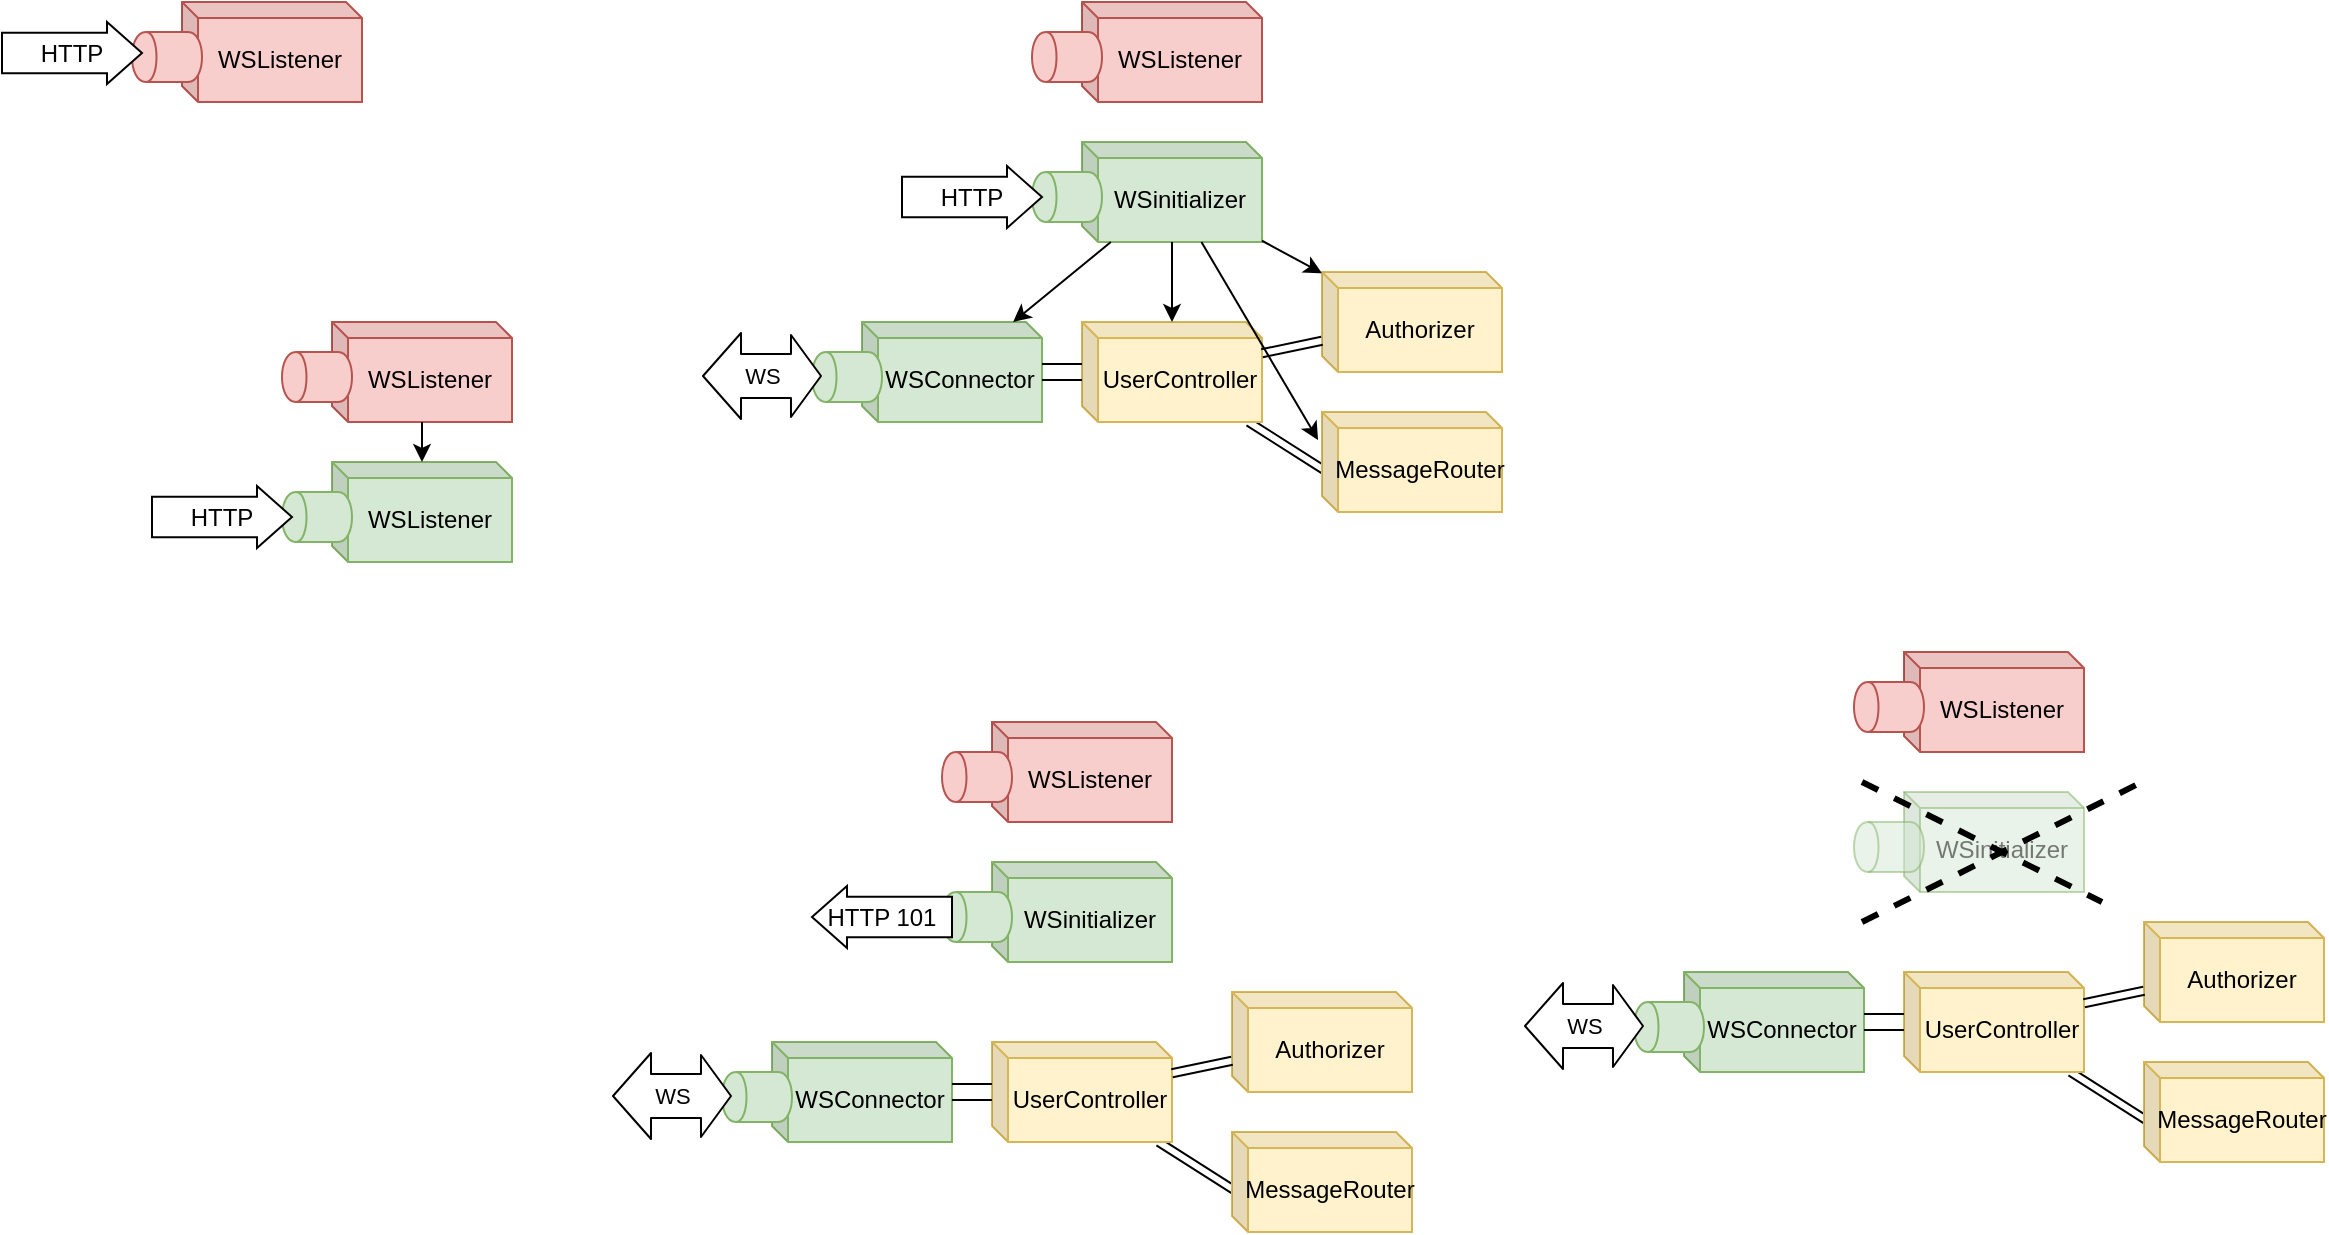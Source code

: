 <mxfile version="10.3.6" type="device"><diagram id="k6-DBf82t3YatbZpZ7Kv" name="Strona-1"><mxGraphModel dx="824" dy="506" grid="1" gridSize="10" guides="1" tooltips="1" connect="1" arrows="1" fold="1" page="1" pageScale="1" pageWidth="1169" pageHeight="827" math="0" shadow="0"><root><mxCell id="0"/><mxCell id="1" parent="0"/><mxCell id="8kFWl8ARMAnNdjzUDbkf-38" value="" style="shape=link;html=1;fillColor=#ffffff;entryX=0.022;entryY=0.58;entryDx=0;entryDy=0;entryPerimeter=0;" edge="1" parent="1"><mxGeometry width="50" height="50" relative="1" as="geometry"><mxPoint x="693.286" y="350" as="sourcePoint"/><mxPoint x="731" y="374" as="targetPoint"/></mxGeometry></mxCell><mxCell id="8kFWl8ARMAnNdjzUDbkf-1" value="WSListener" style="shape=cube;whiteSpace=wrap;html=1;boundedLbl=1;backgroundOutline=1;darkOpacity=0.05;darkOpacity2=0.1;size=8;fillColor=#f8cecc;strokeColor=#b85450;" vertex="1" parent="1"><mxGeometry x="160" y="140" width="90" height="50" as="geometry"/></mxCell><mxCell id="8kFWl8ARMAnNdjzUDbkf-2" value="" style="shape=cylinder;whiteSpace=wrap;html=1;boundedLbl=1;backgroundOutline=1;rotation=-90;fillColor=#f8cecc;strokeColor=#b85450;" vertex="1" parent="1"><mxGeometry x="140" y="150" width="25" height="35" as="geometry"/></mxCell><mxCell id="8kFWl8ARMAnNdjzUDbkf-3" value="HTTP" style="shape=singleArrow;whiteSpace=wrap;html=1;arrowWidth=0.654;arrowSize=0.25;" vertex="1" parent="1"><mxGeometry x="70" y="150" width="70" height="31" as="geometry"/></mxCell><mxCell id="8kFWl8ARMAnNdjzUDbkf-10" value="WSListener" style="shape=cube;whiteSpace=wrap;html=1;boundedLbl=1;backgroundOutline=1;darkOpacity=0.05;darkOpacity2=0.1;size=8;fillColor=#f8cecc;strokeColor=#b85450;" vertex="1" parent="1"><mxGeometry x="235" y="300" width="90" height="50" as="geometry"/></mxCell><mxCell id="8kFWl8ARMAnNdjzUDbkf-11" value="" style="shape=cylinder;whiteSpace=wrap;html=1;boundedLbl=1;backgroundOutline=1;rotation=-90;fillColor=#f8cecc;strokeColor=#b85450;" vertex="1" parent="1"><mxGeometry x="215" y="310" width="25" height="35" as="geometry"/></mxCell><mxCell id="8kFWl8ARMAnNdjzUDbkf-13" value="WSListener" style="shape=cube;whiteSpace=wrap;html=1;boundedLbl=1;backgroundOutline=1;darkOpacity=0.05;darkOpacity2=0.1;size=8;fillColor=#d5e8d4;strokeColor=#82b366;" vertex="1" parent="1"><mxGeometry x="235" y="370" width="90" height="50" as="geometry"/></mxCell><mxCell id="8kFWl8ARMAnNdjzUDbkf-14" value="" style="shape=cylinder;whiteSpace=wrap;html=1;boundedLbl=1;backgroundOutline=1;rotation=-90;fillColor=#d5e8d4;strokeColor=#82b366;" vertex="1" parent="1"><mxGeometry x="215" y="380" width="25" height="35" as="geometry"/></mxCell><mxCell id="8kFWl8ARMAnNdjzUDbkf-15" value="" style="endArrow=classic;html=1;" edge="1" parent="1"><mxGeometry width="50" height="50" relative="1" as="geometry"><mxPoint x="280" y="350" as="sourcePoint"/><mxPoint x="280" y="370" as="targetPoint"/></mxGeometry></mxCell><mxCell id="8kFWl8ARMAnNdjzUDbkf-12" value="HTTP" style="shape=singleArrow;whiteSpace=wrap;html=1;arrowWidth=0.654;arrowSize=0.25;" vertex="1" parent="1"><mxGeometry x="145" y="382" width="70" height="31" as="geometry"/></mxCell><mxCell id="8kFWl8ARMAnNdjzUDbkf-17" value="WSListener" style="shape=cube;whiteSpace=wrap;html=1;boundedLbl=1;backgroundOutline=1;darkOpacity=0.05;darkOpacity2=0.1;size=8;fillColor=#f8cecc;strokeColor=#b85450;" vertex="1" parent="1"><mxGeometry x="610" y="140" width="90" height="50" as="geometry"/></mxCell><mxCell id="8kFWl8ARMAnNdjzUDbkf-18" value="" style="shape=cylinder;whiteSpace=wrap;html=1;boundedLbl=1;backgroundOutline=1;rotation=-90;fillColor=#f8cecc;strokeColor=#b85450;" vertex="1" parent="1"><mxGeometry x="590" y="150" width="25" height="35" as="geometry"/></mxCell><mxCell id="8kFWl8ARMAnNdjzUDbkf-19" value="WSinitializer" style="shape=cube;whiteSpace=wrap;html=1;boundedLbl=1;backgroundOutline=1;darkOpacity=0.05;darkOpacity2=0.1;size=8;fillColor=#d5e8d4;strokeColor=#82b366;" vertex="1" parent="1"><mxGeometry x="610" y="210" width="90" height="50" as="geometry"/></mxCell><mxCell id="8kFWl8ARMAnNdjzUDbkf-20" value="" style="shape=cylinder;whiteSpace=wrap;html=1;boundedLbl=1;backgroundOutline=1;rotation=-90;fillColor=#d5e8d4;strokeColor=#82b366;" vertex="1" parent="1"><mxGeometry x="590" y="220" width="25" height="35" as="geometry"/></mxCell><mxCell id="8kFWl8ARMAnNdjzUDbkf-22" value="HTTP" style="shape=singleArrow;whiteSpace=wrap;html=1;arrowWidth=0.654;arrowSize=0.25;" vertex="1" parent="1"><mxGeometry x="520" y="222" width="70" height="31" as="geometry"/></mxCell><mxCell id="8kFWl8ARMAnNdjzUDbkf-25" value="WSConnector" style="shape=cube;whiteSpace=wrap;html=1;boundedLbl=1;backgroundOutline=1;darkOpacity=0.05;darkOpacity2=0.1;size=8;fillColor=#d5e8d4;strokeColor=#82b366;" vertex="1" parent="1"><mxGeometry x="500" y="300" width="90" height="50" as="geometry"/></mxCell><mxCell id="8kFWl8ARMAnNdjzUDbkf-26" value="" style="shape=cylinder;whiteSpace=wrap;html=1;boundedLbl=1;backgroundOutline=1;rotation=-90;fillColor=#d5e8d4;strokeColor=#82b366;" vertex="1" parent="1"><mxGeometry x="480" y="310" width="25" height="35" as="geometry"/></mxCell><mxCell id="8kFWl8ARMAnNdjzUDbkf-27" value="UserController" style="shape=cube;whiteSpace=wrap;html=1;boundedLbl=1;backgroundOutline=1;darkOpacity=0.05;darkOpacity2=0.1;size=8;fillColor=#fff2cc;strokeColor=#d6b656;" vertex="1" parent="1"><mxGeometry x="610" y="300" width="90" height="50" as="geometry"/></mxCell><mxCell id="8kFWl8ARMAnNdjzUDbkf-28" value="Authorizer" style="shape=cube;whiteSpace=wrap;html=1;boundedLbl=1;backgroundOutline=1;darkOpacity=0.05;darkOpacity2=0.1;size=8;fillColor=#fff2cc;strokeColor=#d6b656;" vertex="1" parent="1"><mxGeometry x="730" y="275" width="90" height="50" as="geometry"/></mxCell><mxCell id="8kFWl8ARMAnNdjzUDbkf-29" value="MessageRouter" style="shape=cube;whiteSpace=wrap;html=1;boundedLbl=1;backgroundOutline=1;darkOpacity=0.05;darkOpacity2=0.1;size=8;fillColor=#fff2cc;strokeColor=#d6b656;" vertex="1" parent="1"><mxGeometry x="730" y="345" width="90" height="50" as="geometry"/></mxCell><mxCell id="8kFWl8ARMAnNdjzUDbkf-31" value="WS" style="shape=flexArrow;endArrow=classic;startArrow=classic;html=1;width=22;endSize=4.67;endWidth=18;fillColor=#ffffff;" edge="1" parent="1"><mxGeometry width="50" height="50" relative="1" as="geometry"><mxPoint x="420" y="327" as="sourcePoint"/><mxPoint x="480" y="327" as="targetPoint"/></mxGeometry></mxCell><mxCell id="8kFWl8ARMAnNdjzUDbkf-32" value="" style="endArrow=classic;html=1;fillColor=#ffffff;" edge="1" parent="1" source="8kFWl8ARMAnNdjzUDbkf-19" target="8kFWl8ARMAnNdjzUDbkf-25"><mxGeometry width="50" height="50" relative="1" as="geometry"><mxPoint x="610" y="450" as="sourcePoint"/><mxPoint x="660" y="400" as="targetPoint"/></mxGeometry></mxCell><mxCell id="8kFWl8ARMAnNdjzUDbkf-33" value="" style="endArrow=classic;html=1;fillColor=#ffffff;" edge="1" parent="1" source="8kFWl8ARMAnNdjzUDbkf-19" target="8kFWl8ARMAnNdjzUDbkf-27"><mxGeometry width="50" height="50" relative="1" as="geometry"><mxPoint x="680" y="470" as="sourcePoint"/><mxPoint x="730" y="420" as="targetPoint"/></mxGeometry></mxCell><mxCell id="8kFWl8ARMAnNdjzUDbkf-34" value="" style="endArrow=classic;html=1;fillColor=#ffffff;" edge="1" parent="1" source="8kFWl8ARMAnNdjzUDbkf-19" target="8kFWl8ARMAnNdjzUDbkf-28"><mxGeometry width="50" height="50" relative="1" as="geometry"><mxPoint x="550" y="450" as="sourcePoint"/><mxPoint x="600" y="400" as="targetPoint"/></mxGeometry></mxCell><mxCell id="8kFWl8ARMAnNdjzUDbkf-35" value="" style="endArrow=classic;html=1;fillColor=#ffffff;entryX=-0.022;entryY=0.28;entryDx=0;entryDy=0;entryPerimeter=0;" edge="1" parent="1" source="8kFWl8ARMAnNdjzUDbkf-19" target="8kFWl8ARMAnNdjzUDbkf-29"><mxGeometry width="50" height="50" relative="1" as="geometry"><mxPoint x="650" y="420" as="sourcePoint"/><mxPoint x="700" y="370" as="targetPoint"/></mxGeometry></mxCell><mxCell id="8kFWl8ARMAnNdjzUDbkf-36" value="" style="shape=link;html=1;fillColor=#ffffff;width=8;" edge="1" parent="1" source="8kFWl8ARMAnNdjzUDbkf-25" target="8kFWl8ARMAnNdjzUDbkf-27"><mxGeometry width="50" height="50" relative="1" as="geometry"><mxPoint x="570" y="360" as="sourcePoint"/><mxPoint x="620" y="310" as="targetPoint"/></mxGeometry></mxCell><mxCell id="8kFWl8ARMAnNdjzUDbkf-37" value="" style="shape=link;html=1;fillColor=#ffffff;" edge="1" parent="1" source="8kFWl8ARMAnNdjzUDbkf-27" target="8kFWl8ARMAnNdjzUDbkf-28"><mxGeometry width="50" height="50" relative="1" as="geometry"><mxPoint x="590" y="450" as="sourcePoint"/><mxPoint x="640" y="400" as="targetPoint"/></mxGeometry></mxCell><mxCell id="8kFWl8ARMAnNdjzUDbkf-40" value="" style="shape=link;html=1;fillColor=#ffffff;entryX=0.022;entryY=0.58;entryDx=0;entryDy=0;entryPerimeter=0;" edge="1" parent="1"><mxGeometry width="50" height="50" relative="1" as="geometry"><mxPoint x="648.286" y="710" as="sourcePoint"/><mxPoint x="686" y="734" as="targetPoint"/></mxGeometry></mxCell><mxCell id="8kFWl8ARMAnNdjzUDbkf-41" value="WSListener" style="shape=cube;whiteSpace=wrap;html=1;boundedLbl=1;backgroundOutline=1;darkOpacity=0.05;darkOpacity2=0.1;size=8;fillColor=#f8cecc;strokeColor=#b85450;" vertex="1" parent="1"><mxGeometry x="565" y="500" width="90" height="50" as="geometry"/></mxCell><mxCell id="8kFWl8ARMAnNdjzUDbkf-42" value="" style="shape=cylinder;whiteSpace=wrap;html=1;boundedLbl=1;backgroundOutline=1;rotation=-90;fillColor=#f8cecc;strokeColor=#b85450;" vertex="1" parent="1"><mxGeometry x="545" y="510" width="25" height="35" as="geometry"/></mxCell><mxCell id="8kFWl8ARMAnNdjzUDbkf-43" value="WSinitializer" style="shape=cube;whiteSpace=wrap;html=1;boundedLbl=1;backgroundOutline=1;darkOpacity=0.05;darkOpacity2=0.1;size=8;fillColor=#d5e8d4;strokeColor=#82b366;" vertex="1" parent="1"><mxGeometry x="565" y="570" width="90" height="50" as="geometry"/></mxCell><mxCell id="8kFWl8ARMAnNdjzUDbkf-44" value="" style="shape=cylinder;whiteSpace=wrap;html=1;boundedLbl=1;backgroundOutline=1;rotation=-90;fillColor=#d5e8d4;strokeColor=#82b366;" vertex="1" parent="1"><mxGeometry x="545" y="580" width="25" height="35" as="geometry"/></mxCell><mxCell id="8kFWl8ARMAnNdjzUDbkf-45" value="HTTP 101" style="shape=singleArrow;whiteSpace=wrap;html=1;arrowWidth=0.654;arrowSize=0.25;direction=west;" vertex="1" parent="1"><mxGeometry x="475" y="582" width="70" height="31" as="geometry"/></mxCell><mxCell id="8kFWl8ARMAnNdjzUDbkf-46" value="WSConnector" style="shape=cube;whiteSpace=wrap;html=1;boundedLbl=1;backgroundOutline=1;darkOpacity=0.05;darkOpacity2=0.1;size=8;fillColor=#d5e8d4;strokeColor=#82b366;" vertex="1" parent="1"><mxGeometry x="455" y="660" width="90" height="50" as="geometry"/></mxCell><mxCell id="8kFWl8ARMAnNdjzUDbkf-47" value="" style="shape=cylinder;whiteSpace=wrap;html=1;boundedLbl=1;backgroundOutline=1;rotation=-90;fillColor=#d5e8d4;strokeColor=#82b366;" vertex="1" parent="1"><mxGeometry x="435" y="670" width="25" height="35" as="geometry"/></mxCell><mxCell id="8kFWl8ARMAnNdjzUDbkf-48" value="UserController" style="shape=cube;whiteSpace=wrap;html=1;boundedLbl=1;backgroundOutline=1;darkOpacity=0.05;darkOpacity2=0.1;size=8;fillColor=#fff2cc;strokeColor=#d6b656;" vertex="1" parent="1"><mxGeometry x="565" y="660" width="90" height="50" as="geometry"/></mxCell><mxCell id="8kFWl8ARMAnNdjzUDbkf-49" value="Authorizer" style="shape=cube;whiteSpace=wrap;html=1;boundedLbl=1;backgroundOutline=1;darkOpacity=0.05;darkOpacity2=0.1;size=8;fillColor=#fff2cc;strokeColor=#d6b656;" vertex="1" parent="1"><mxGeometry x="685" y="635" width="90" height="50" as="geometry"/></mxCell><mxCell id="8kFWl8ARMAnNdjzUDbkf-50" value="MessageRouter" style="shape=cube;whiteSpace=wrap;html=1;boundedLbl=1;backgroundOutline=1;darkOpacity=0.05;darkOpacity2=0.1;size=8;fillColor=#fff2cc;strokeColor=#d6b656;" vertex="1" parent="1"><mxGeometry x="685" y="705" width="90" height="50" as="geometry"/></mxCell><mxCell id="8kFWl8ARMAnNdjzUDbkf-51" value="WS" style="shape=flexArrow;endArrow=classic;startArrow=classic;html=1;width=22;endSize=4.67;endWidth=18;fillColor=#ffffff;" edge="1" parent="1"><mxGeometry width="50" height="50" relative="1" as="geometry"><mxPoint x="375" y="687" as="sourcePoint"/><mxPoint x="435" y="687" as="targetPoint"/></mxGeometry></mxCell><mxCell id="8kFWl8ARMAnNdjzUDbkf-56" value="" style="shape=link;html=1;fillColor=#ffffff;width=8;" edge="1" source="8kFWl8ARMAnNdjzUDbkf-46" target="8kFWl8ARMAnNdjzUDbkf-48" parent="1"><mxGeometry width="50" height="50" relative="1" as="geometry"><mxPoint x="525" y="720" as="sourcePoint"/><mxPoint x="575" y="670" as="targetPoint"/></mxGeometry></mxCell><mxCell id="8kFWl8ARMAnNdjzUDbkf-57" value="" style="shape=link;html=1;fillColor=#ffffff;" edge="1" source="8kFWl8ARMAnNdjzUDbkf-48" target="8kFWl8ARMAnNdjzUDbkf-49" parent="1"><mxGeometry width="50" height="50" relative="1" as="geometry"><mxPoint x="545" y="810" as="sourcePoint"/><mxPoint x="595" y="760" as="targetPoint"/></mxGeometry></mxCell><mxCell id="8kFWl8ARMAnNdjzUDbkf-58" value="" style="shape=link;html=1;fillColor=#ffffff;entryX=0.022;entryY=0.58;entryDx=0;entryDy=0;entryPerimeter=0;" edge="1" parent="1"><mxGeometry width="50" height="50" relative="1" as="geometry"><mxPoint x="1104.286" y="675" as="sourcePoint"/><mxPoint x="1142" y="699" as="targetPoint"/></mxGeometry></mxCell><mxCell id="8kFWl8ARMAnNdjzUDbkf-59" value="WSListener" style="shape=cube;whiteSpace=wrap;html=1;boundedLbl=1;backgroundOutline=1;darkOpacity=0.05;darkOpacity2=0.1;size=8;fillColor=#f8cecc;strokeColor=#b85450;" vertex="1" parent="1"><mxGeometry x="1021" y="465" width="90" height="50" as="geometry"/></mxCell><mxCell id="8kFWl8ARMAnNdjzUDbkf-60" value="" style="shape=cylinder;whiteSpace=wrap;html=1;boundedLbl=1;backgroundOutline=1;rotation=-90;fillColor=#f8cecc;strokeColor=#b85450;" vertex="1" parent="1"><mxGeometry x="1001" y="475" width="25" height="35" as="geometry"/></mxCell><mxCell id="8kFWl8ARMAnNdjzUDbkf-64" value="WSConnector" style="shape=cube;whiteSpace=wrap;html=1;boundedLbl=1;backgroundOutline=1;darkOpacity=0.05;darkOpacity2=0.1;size=8;fillColor=#d5e8d4;strokeColor=#82b366;" vertex="1" parent="1"><mxGeometry x="911" y="625" width="90" height="50" as="geometry"/></mxCell><mxCell id="8kFWl8ARMAnNdjzUDbkf-65" value="" style="shape=cylinder;whiteSpace=wrap;html=1;boundedLbl=1;backgroundOutline=1;rotation=-90;fillColor=#d5e8d4;strokeColor=#82b366;" vertex="1" parent="1"><mxGeometry x="891" y="635" width="25" height="35" as="geometry"/></mxCell><mxCell id="8kFWl8ARMAnNdjzUDbkf-66" value="UserController" style="shape=cube;whiteSpace=wrap;html=1;boundedLbl=1;backgroundOutline=1;darkOpacity=0.05;darkOpacity2=0.1;size=8;fillColor=#fff2cc;strokeColor=#d6b656;" vertex="1" parent="1"><mxGeometry x="1021" y="625" width="90" height="50" as="geometry"/></mxCell><mxCell id="8kFWl8ARMAnNdjzUDbkf-67" value="Authorizer" style="shape=cube;whiteSpace=wrap;html=1;boundedLbl=1;backgroundOutline=1;darkOpacity=0.05;darkOpacity2=0.1;size=8;fillColor=#fff2cc;strokeColor=#d6b656;" vertex="1" parent="1"><mxGeometry x="1141" y="600" width="90" height="50" as="geometry"/></mxCell><mxCell id="8kFWl8ARMAnNdjzUDbkf-68" value="MessageRouter" style="shape=cube;whiteSpace=wrap;html=1;boundedLbl=1;backgroundOutline=1;darkOpacity=0.05;darkOpacity2=0.1;size=8;fillColor=#fff2cc;strokeColor=#d6b656;" vertex="1" parent="1"><mxGeometry x="1141" y="670" width="90" height="50" as="geometry"/></mxCell><mxCell id="8kFWl8ARMAnNdjzUDbkf-69" value="WS" style="shape=flexArrow;endArrow=classic;startArrow=classic;html=1;width=22;endSize=4.67;endWidth=18;fillColor=#ffffff;" edge="1" parent="1"><mxGeometry width="50" height="50" relative="1" as="geometry"><mxPoint x="831" y="652" as="sourcePoint"/><mxPoint x="891" y="652" as="targetPoint"/></mxGeometry></mxCell><mxCell id="8kFWl8ARMAnNdjzUDbkf-70" value="" style="shape=link;html=1;fillColor=#ffffff;width=8;" edge="1" source="8kFWl8ARMAnNdjzUDbkf-64" target="8kFWl8ARMAnNdjzUDbkf-66" parent="1"><mxGeometry width="50" height="50" relative="1" as="geometry"><mxPoint x="981" y="685" as="sourcePoint"/><mxPoint x="1031" y="635" as="targetPoint"/></mxGeometry></mxCell><mxCell id="8kFWl8ARMAnNdjzUDbkf-71" value="" style="shape=link;html=1;fillColor=#ffffff;" edge="1" source="8kFWl8ARMAnNdjzUDbkf-66" target="8kFWl8ARMAnNdjzUDbkf-67" parent="1"><mxGeometry width="50" height="50" relative="1" as="geometry"><mxPoint x="1001" y="775" as="sourcePoint"/><mxPoint x="1051" y="725" as="targetPoint"/></mxGeometry></mxCell><mxCell id="8kFWl8ARMAnNdjzUDbkf-74" value="" style="group;" vertex="1" connectable="0" parent="1"><mxGeometry x="1001" y="535" width="110" height="50" as="geometry"/></mxCell><mxCell id="8kFWl8ARMAnNdjzUDbkf-61" value="WSinitializer" style="shape=cube;whiteSpace=wrap;html=1;boundedLbl=1;backgroundOutline=1;darkOpacity=0.05;darkOpacity2=0.1;size=8;fillColor=#d5e8d4;strokeColor=#82b366;opacity=50;textOpacity=50;" vertex="1" parent="8kFWl8ARMAnNdjzUDbkf-74"><mxGeometry x="20" width="90" height="50" as="geometry"/></mxCell><mxCell id="8kFWl8ARMAnNdjzUDbkf-62" value="" style="shape=cylinder;whiteSpace=wrap;html=1;boundedLbl=1;backgroundOutline=1;rotation=-90;fillColor=#d5e8d4;strokeColor=#82b366;opacity=50;" vertex="1" parent="8kFWl8ARMAnNdjzUDbkf-74"><mxGeometry y="10" width="25" height="35" as="geometry"/></mxCell><mxCell id="8kFWl8ARMAnNdjzUDbkf-72" value="" style="endArrow=none;dashed=1;html=1;fillColor=#ffffff;strokeWidth=3;" edge="1" parent="1"><mxGeometry width="50" height="50" relative="1" as="geometry"><mxPoint x="1000" y="600" as="sourcePoint"/><mxPoint x="1140" y="530" as="targetPoint"/></mxGeometry></mxCell><mxCell id="8kFWl8ARMAnNdjzUDbkf-73" value="" style="endArrow=none;dashed=1;html=1;fillColor=#ffffff;strokeWidth=3;" edge="1" parent="1"><mxGeometry width="50" height="50" relative="1" as="geometry"><mxPoint x="1000" y="530" as="sourcePoint"/><mxPoint x="1120" y="590" as="targetPoint"/></mxGeometry></mxCell></root></mxGraphModel></diagram><diagram id="yivCsyBJKFIzALgkV1_P" name="Strona-2"><mxGraphModel dx="824" dy="506" grid="1" gridSize="10" guides="1" tooltips="1" connect="1" arrows="1" fold="1" page="1" pageScale="1" pageWidth="1169" pageHeight="827" math="0" shadow="0"><root><mxCell id="yyZvYyvbO_IIUEqmr8DX-0"/><mxCell id="yyZvYyvbO_IIUEqmr8DX-1" parent="yyZvYyvbO_IIUEqmr8DX-0"/><mxCell id="yyZvYyvbO_IIUEqmr8DX-2" value="" style="shape=link;html=1;fillColor=#ffffff;entryX=0.022;entryY=0.58;entryDx=0;entryDy=0;entryPerimeter=0;" edge="1" parent="yyZvYyvbO_IIUEqmr8DX-1"><mxGeometry width="50" height="50" relative="1" as="geometry"><mxPoint x="578.286" y="375" as="sourcePoint"/><mxPoint x="616" y="399" as="targetPoint"/></mxGeometry></mxCell><mxCell id="yyZvYyvbO_IIUEqmr8DX-3" value="WSConnector" style="shape=cube;whiteSpace=wrap;html=1;boundedLbl=1;backgroundOutline=1;darkOpacity=0.05;darkOpacity2=0.1;size=8;fillColor=#d5e8d4;strokeColor=#82b366;" vertex="1" parent="yyZvYyvbO_IIUEqmr8DX-1"><mxGeometry x="385" y="325" width="90" height="50" as="geometry"/></mxCell><mxCell id="yyZvYyvbO_IIUEqmr8DX-4" value="" style="shape=cylinder;whiteSpace=wrap;html=1;boundedLbl=1;backgroundOutline=1;rotation=-90;fillColor=#d5e8d4;strokeColor=#82b366;" vertex="1" parent="yyZvYyvbO_IIUEqmr8DX-1"><mxGeometry x="365" y="335" width="25" height="35" as="geometry"/></mxCell><mxCell id="yyZvYyvbO_IIUEqmr8DX-5" value="UserController" style="shape=cube;whiteSpace=wrap;html=1;boundedLbl=1;backgroundOutline=1;darkOpacity=0.05;darkOpacity2=0.1;size=8;fillColor=#fff2cc;strokeColor=#d6b656;" vertex="1" parent="yyZvYyvbO_IIUEqmr8DX-1"><mxGeometry x="495" y="325" width="90" height="50" as="geometry"/></mxCell><mxCell id="yyZvYyvbO_IIUEqmr8DX-6" value="Authorizer" style="shape=cube;whiteSpace=wrap;html=1;boundedLbl=1;backgroundOutline=1;darkOpacity=0.05;darkOpacity2=0.1;size=8;fillColor=#fff2cc;strokeColor=#d6b656;" vertex="1" parent="yyZvYyvbO_IIUEqmr8DX-1"><mxGeometry x="615" y="300" width="90" height="50" as="geometry"/></mxCell><mxCell id="yyZvYyvbO_IIUEqmr8DX-7" value="MessageRouter" style="shape=cube;whiteSpace=wrap;html=1;boundedLbl=1;backgroundOutline=1;darkOpacity=0.05;darkOpacity2=0.1;size=8;fillColor=#fff2cc;strokeColor=#d6b656;" vertex="1" parent="yyZvYyvbO_IIUEqmr8DX-1"><mxGeometry x="615" y="370" width="90" height="50" as="geometry"/></mxCell><mxCell id="yyZvYyvbO_IIUEqmr8DX-8" value="WS" style="shape=flexArrow;endArrow=classic;startArrow=classic;html=1;width=22;endSize=4.67;endWidth=18;fillColor=#ffffff;" edge="1" parent="yyZvYyvbO_IIUEqmr8DX-1"><mxGeometry width="50" height="50" relative="1" as="geometry"><mxPoint x="305" y="352" as="sourcePoint"/><mxPoint x="365" y="352" as="targetPoint"/></mxGeometry></mxCell><mxCell id="yyZvYyvbO_IIUEqmr8DX-9" value="" style="shape=link;html=1;fillColor=#ffffff;width=8;" edge="1" parent="yyZvYyvbO_IIUEqmr8DX-1" source="yyZvYyvbO_IIUEqmr8DX-3" target="yyZvYyvbO_IIUEqmr8DX-5"><mxGeometry width="50" height="50" relative="1" as="geometry"><mxPoint x="455" y="385" as="sourcePoint"/><mxPoint x="505" y="335" as="targetPoint"/></mxGeometry></mxCell><mxCell id="yyZvYyvbO_IIUEqmr8DX-10" value="" style="shape=link;html=1;fillColor=#ffffff;" edge="1" parent="yyZvYyvbO_IIUEqmr8DX-1" source="yyZvYyvbO_IIUEqmr8DX-5" target="yyZvYyvbO_IIUEqmr8DX-6"><mxGeometry width="50" height="50" relative="1" as="geometry"><mxPoint x="475" y="475" as="sourcePoint"/><mxPoint x="525" y="425" as="targetPoint"/></mxGeometry></mxCell><mxCell id="yyZvYyvbO_IIUEqmr8DX-11" value="UsernameLessor" style="shape=cube;whiteSpace=wrap;html=1;boundedLbl=1;backgroundOutline=1;darkOpacity=0.05;darkOpacity2=0.1;size=8;fillColor=#f8cecc;strokeColor=#b85450;" vertex="1" parent="yyZvYyvbO_IIUEqmr8DX-1"><mxGeometry x="602.5" y="220" width="115" height="50" as="geometry"/></mxCell><mxCell id="yyZvYyvbO_IIUEqmr8DX-14" value="{'fn' : 'authorize',&lt;br&gt;'username': 'xyz', 'seq' : 2}&lt;br&gt;" style="shape=callout;whiteSpace=wrap;html=1;perimeter=calloutPerimeter;base=20;size=18;position=0.5;fillColor=#f5f5f5;strokeColor=#666666;fontColor=#333333;position2=0.49;" vertex="1" parent="yyZvYyvbO_IIUEqmr8DX-1"><mxGeometry x="235" y="295" width="110" height="60" as="geometry"/></mxCell><mxCell id="yyZvYyvbO_IIUEqmr8DX-16" value="" style="shape=link;html=1;fillColor=#ffffff;entryX=0.022;entryY=0.58;entryDx=0;entryDy=0;entryPerimeter=0;" edge="1" parent="yyZvYyvbO_IIUEqmr8DX-1"><mxGeometry width="50" height="50" relative="1" as="geometry"><mxPoint x="578.286" y="655" as="sourcePoint"/><mxPoint x="616" y="679" as="targetPoint"/></mxGeometry></mxCell><mxCell id="yyZvYyvbO_IIUEqmr8DX-17" value="WSConnector" style="shape=cube;whiteSpace=wrap;html=1;boundedLbl=1;backgroundOutline=1;darkOpacity=0.05;darkOpacity2=0.1;size=8;fillColor=#d5e8d4;strokeColor=#82b366;" vertex="1" parent="yyZvYyvbO_IIUEqmr8DX-1"><mxGeometry x="385" y="605" width="90" height="50" as="geometry"/></mxCell><mxCell id="yyZvYyvbO_IIUEqmr8DX-18" value="" style="shape=cylinder;whiteSpace=wrap;html=1;boundedLbl=1;backgroundOutline=1;rotation=-90;fillColor=#d5e8d4;strokeColor=#82b366;" vertex="1" parent="yyZvYyvbO_IIUEqmr8DX-1"><mxGeometry x="365" y="615" width="25" height="35" as="geometry"/></mxCell><mxCell id="yyZvYyvbO_IIUEqmr8DX-19" value="UserController" style="shape=cube;whiteSpace=wrap;html=1;boundedLbl=1;backgroundOutline=1;darkOpacity=0.05;darkOpacity2=0.1;size=8;fillColor=#fff2cc;strokeColor=#d6b656;" vertex="1" parent="yyZvYyvbO_IIUEqmr8DX-1"><mxGeometry x="495" y="605" width="90" height="50" as="geometry"/></mxCell><mxCell id="yyZvYyvbO_IIUEqmr8DX-20" value="Authorizer" style="shape=cube;whiteSpace=wrap;html=1;boundedLbl=1;backgroundOutline=1;darkOpacity=0.05;darkOpacity2=0.1;size=8;fillColor=#fff2cc;strokeColor=#d6b656;" vertex="1" parent="yyZvYyvbO_IIUEqmr8DX-1"><mxGeometry x="615" y="580" width="90" height="50" as="geometry"/></mxCell><mxCell id="yyZvYyvbO_IIUEqmr8DX-21" value="MessageRouter" style="shape=cube;whiteSpace=wrap;html=1;boundedLbl=1;backgroundOutline=1;darkOpacity=0.05;darkOpacity2=0.1;size=8;fillColor=#fff2cc;strokeColor=#d6b656;" vertex="1" parent="yyZvYyvbO_IIUEqmr8DX-1"><mxGeometry x="615" y="650" width="90" height="50" as="geometry"/></mxCell><mxCell id="yyZvYyvbO_IIUEqmr8DX-22" value="WS" style="shape=flexArrow;endArrow=classic;startArrow=classic;html=1;width=22;endSize=4.67;endWidth=18;fillColor=#ffffff;" edge="1" parent="yyZvYyvbO_IIUEqmr8DX-1"><mxGeometry width="50" height="50" relative="1" as="geometry"><mxPoint x="305" y="632" as="sourcePoint"/><mxPoint x="365" y="632" as="targetPoint"/></mxGeometry></mxCell><mxCell id="yyZvYyvbO_IIUEqmr8DX-23" value="" style="shape=link;html=1;fillColor=#ffffff;width=8;" edge="1" source="yyZvYyvbO_IIUEqmr8DX-17" target="yyZvYyvbO_IIUEqmr8DX-19" parent="yyZvYyvbO_IIUEqmr8DX-1"><mxGeometry width="50" height="50" relative="1" as="geometry"><mxPoint x="455" y="665" as="sourcePoint"/><mxPoint x="505" y="615" as="targetPoint"/></mxGeometry></mxCell><mxCell id="yyZvYyvbO_IIUEqmr8DX-24" value="" style="shape=link;html=1;fillColor=#ffffff;" edge="1" source="yyZvYyvbO_IIUEqmr8DX-19" target="yyZvYyvbO_IIUEqmr8DX-20" parent="yyZvYyvbO_IIUEqmr8DX-1"><mxGeometry width="50" height="50" relative="1" as="geometry"><mxPoint x="475" y="755" as="sourcePoint"/><mxPoint x="525" y="705" as="targetPoint"/></mxGeometry></mxCell><mxCell id="yyZvYyvbO_IIUEqmr8DX-25" value="UsernameLessor" style="shape=cube;whiteSpace=wrap;html=1;boundedLbl=1;backgroundOutline=1;darkOpacity=0.05;darkOpacity2=0.1;size=8;fillColor=#f8cecc;strokeColor=#b85450;" vertex="1" parent="yyZvYyvbO_IIUEqmr8DX-1"><mxGeometry x="602.5" y="500" width="115" height="50" as="geometry"/></mxCell><mxCell id="yyZvYyvbO_IIUEqmr8DX-26" value="&lt;b&gt;authorize&lt;/b&gt;&lt;br&gt;username: 'xyz',&lt;br&gt;seq : 2&lt;br&gt;" style="shape=callout;whiteSpace=wrap;html=1;perimeter=calloutPerimeter;opacity=50;base=20;size=18;position=0.5;" vertex="1" parent="yyZvYyvbO_IIUEqmr8DX-1"><mxGeometry x="430" y="550" width="110" height="60" as="geometry"/></mxCell><mxCell id="yyZvYyvbO_IIUEqmr8DX-27" value="" style="shape=singleArrow;whiteSpace=wrap;html=1;arrowWidth=0.133;arrowSize=0.26;fillColor=#f5f5f5;strokeColor=#666666;fontColor=#333333;" vertex="1" parent="yyZvYyvbO_IIUEqmr8DX-1"><mxGeometry x="290" y="345" width="100" height="25" as="geometry"/></mxCell><mxCell id="yyZvYyvbO_IIUEqmr8DX-30" value="" style="shape=singleArrow;whiteSpace=wrap;html=1;arrowWidth=0.133;arrowSize=0.26;fillColor=#f5f5f5;strokeColor=#666666;fontColor=#333333;" vertex="1" parent="yyZvYyvbO_IIUEqmr8DX-1"><mxGeometry x="435" y="610" width="100" height="25" as="geometry"/></mxCell><mxCell id="yyZvYyvbO_IIUEqmr8DX-33" value="" style="shape=link;html=1;fillColor=#ffffff;entryX=0.022;entryY=0.58;entryDx=0;entryDy=0;entryPerimeter=0;" edge="1" parent="yyZvYyvbO_IIUEqmr8DX-1"><mxGeometry width="50" height="50" relative="1" as="geometry"><mxPoint x="578.286" y="936" as="sourcePoint"/><mxPoint x="616" y="960" as="targetPoint"/></mxGeometry></mxCell><mxCell id="yyZvYyvbO_IIUEqmr8DX-34" value="WSConnector" style="shape=cube;whiteSpace=wrap;html=1;boundedLbl=1;backgroundOutline=1;darkOpacity=0.05;darkOpacity2=0.1;size=8;fillColor=#d5e8d4;strokeColor=#82b366;" vertex="1" parent="yyZvYyvbO_IIUEqmr8DX-1"><mxGeometry x="385" y="886" width="90" height="50" as="geometry"/></mxCell><mxCell id="yyZvYyvbO_IIUEqmr8DX-35" value="" style="shape=cylinder;whiteSpace=wrap;html=1;boundedLbl=1;backgroundOutline=1;rotation=-90;fillColor=#d5e8d4;strokeColor=#82b366;" vertex="1" parent="yyZvYyvbO_IIUEqmr8DX-1"><mxGeometry x="365" y="896" width="25" height="35" as="geometry"/></mxCell><mxCell id="yyZvYyvbO_IIUEqmr8DX-36" value="UserController" style="shape=cube;whiteSpace=wrap;html=1;boundedLbl=1;backgroundOutline=1;darkOpacity=0.05;darkOpacity2=0.1;size=8;fillColor=#fff2cc;strokeColor=#d6b656;" vertex="1" parent="yyZvYyvbO_IIUEqmr8DX-1"><mxGeometry x="495" y="886" width="90" height="50" as="geometry"/></mxCell><mxCell id="yyZvYyvbO_IIUEqmr8DX-37" value="Authorizer" style="shape=cube;whiteSpace=wrap;html=1;boundedLbl=1;backgroundOutline=1;darkOpacity=0.05;darkOpacity2=0.1;size=8;fillColor=#fff2cc;strokeColor=#d6b656;" vertex="1" parent="yyZvYyvbO_IIUEqmr8DX-1"><mxGeometry x="615" y="861" width="90" height="50" as="geometry"/></mxCell><mxCell id="yyZvYyvbO_IIUEqmr8DX-38" value="MessageRouter" style="shape=cube;whiteSpace=wrap;html=1;boundedLbl=1;backgroundOutline=1;darkOpacity=0.05;darkOpacity2=0.1;size=8;fillColor=#fff2cc;strokeColor=#d6b656;" vertex="1" parent="yyZvYyvbO_IIUEqmr8DX-1"><mxGeometry x="615" y="931" width="90" height="50" as="geometry"/></mxCell><mxCell id="yyZvYyvbO_IIUEqmr8DX-39" value="WS" style="shape=flexArrow;endArrow=classic;startArrow=classic;html=1;width=22;endSize=4.67;endWidth=18;fillColor=#ffffff;" edge="1" parent="yyZvYyvbO_IIUEqmr8DX-1"><mxGeometry width="50" height="50" relative="1" as="geometry"><mxPoint x="305" y="913" as="sourcePoint"/><mxPoint x="365" y="913" as="targetPoint"/></mxGeometry></mxCell><mxCell id="yyZvYyvbO_IIUEqmr8DX-40" value="" style="shape=link;html=1;fillColor=#ffffff;width=8;" edge="1" source="yyZvYyvbO_IIUEqmr8DX-34" target="yyZvYyvbO_IIUEqmr8DX-36" parent="yyZvYyvbO_IIUEqmr8DX-1"><mxGeometry width="50" height="50" relative="1" as="geometry"><mxPoint x="455" y="946" as="sourcePoint"/><mxPoint x="505" y="896" as="targetPoint"/></mxGeometry></mxCell><mxCell id="yyZvYyvbO_IIUEqmr8DX-41" value="" style="shape=link;html=1;fillColor=#ffffff;" edge="1" source="yyZvYyvbO_IIUEqmr8DX-36" target="yyZvYyvbO_IIUEqmr8DX-37" parent="yyZvYyvbO_IIUEqmr8DX-1"><mxGeometry width="50" height="50" relative="1" as="geometry"><mxPoint x="475" y="1036" as="sourcePoint"/><mxPoint x="525" y="986" as="targetPoint"/></mxGeometry></mxCell><mxCell id="yyZvYyvbO_IIUEqmr8DX-42" value="UsernameLessor" style="shape=cube;whiteSpace=wrap;html=1;boundedLbl=1;backgroundOutline=1;darkOpacity=0.05;darkOpacity2=0.1;size=8;fillColor=#f8cecc;strokeColor=#b85450;" vertex="1" parent="yyZvYyvbO_IIUEqmr8DX-1"><mxGeometry x="602.5" y="781" width="115" height="50" as="geometry"/></mxCell><mxCell id="yyZvYyvbO_IIUEqmr8DX-43" value="&lt;b&gt;authorize&lt;/b&gt;&lt;br&gt;username: 'xyz',&lt;br&gt;seq : 2&lt;br&gt;" style="shape=callout;whiteSpace=wrap;html=1;perimeter=calloutPerimeter;opacity=50;base=20;size=18;position=0.5;" vertex="1" parent="yyZvYyvbO_IIUEqmr8DX-1"><mxGeometry x="520" y="827" width="110" height="60" as="geometry"/></mxCell><mxCell id="yyZvYyvbO_IIUEqmr8DX-44" value="" style="shape=singleArrow;whiteSpace=wrap;html=1;arrowWidth=0.133;arrowSize=0.26;fillColor=#f5f5f5;strokeColor=#666666;fontColor=#333333;rotation=-14;" vertex="1" parent="yyZvYyvbO_IIUEqmr8DX-1"><mxGeometry x="552.5" y="868.5" width="100" height="25" as="geometry"/></mxCell><mxCell id="yyZvYyvbO_IIUEqmr8DX-45" value="" style="shape=link;html=1;fillColor=#ffffff;entryX=0.022;entryY=0.58;entryDx=0;entryDy=0;entryPerimeter=0;" edge="1" parent="yyZvYyvbO_IIUEqmr8DX-1"><mxGeometry width="50" height="50" relative="1" as="geometry"><mxPoint x="565.786" y="1205" as="sourcePoint"/><mxPoint x="603.5" y="1229" as="targetPoint"/></mxGeometry></mxCell><mxCell id="yyZvYyvbO_IIUEqmr8DX-46" value="WSConnector" style="shape=cube;whiteSpace=wrap;html=1;boundedLbl=1;backgroundOutline=1;darkOpacity=0.05;darkOpacity2=0.1;size=8;fillColor=#d5e8d4;strokeColor=#82b366;" vertex="1" parent="yyZvYyvbO_IIUEqmr8DX-1"><mxGeometry x="372.5" y="1155" width="90" height="50" as="geometry"/></mxCell><mxCell id="yyZvYyvbO_IIUEqmr8DX-47" value="" style="shape=cylinder;whiteSpace=wrap;html=1;boundedLbl=1;backgroundOutline=1;rotation=-90;fillColor=#d5e8d4;strokeColor=#82b366;" vertex="1" parent="yyZvYyvbO_IIUEqmr8DX-1"><mxGeometry x="352.5" y="1165" width="25" height="35" as="geometry"/></mxCell><mxCell id="yyZvYyvbO_IIUEqmr8DX-48" value="UserController" style="shape=cube;whiteSpace=wrap;html=1;boundedLbl=1;backgroundOutline=1;darkOpacity=0.05;darkOpacity2=0.1;size=8;fillColor=#fff2cc;strokeColor=#d6b656;" vertex="1" parent="yyZvYyvbO_IIUEqmr8DX-1"><mxGeometry x="482.5" y="1155" width="90" height="50" as="geometry"/></mxCell><mxCell id="yyZvYyvbO_IIUEqmr8DX-49" value="Authorizer" style="shape=cube;whiteSpace=wrap;html=1;boundedLbl=1;backgroundOutline=1;darkOpacity=0.05;darkOpacity2=0.1;size=8;fillColor=#fff2cc;strokeColor=#d6b656;" vertex="1" parent="yyZvYyvbO_IIUEqmr8DX-1"><mxGeometry x="602.5" y="1130" width="90" height="50" as="geometry"/></mxCell><mxCell id="yyZvYyvbO_IIUEqmr8DX-50" value="MessageRouter" style="shape=cube;whiteSpace=wrap;html=1;boundedLbl=1;backgroundOutline=1;darkOpacity=0.05;darkOpacity2=0.1;size=8;fillColor=#fff2cc;strokeColor=#d6b656;" vertex="1" parent="yyZvYyvbO_IIUEqmr8DX-1"><mxGeometry x="602.5" y="1200" width="90" height="50" as="geometry"/></mxCell><mxCell id="yyZvYyvbO_IIUEqmr8DX-51" value="WS" style="shape=flexArrow;endArrow=classic;startArrow=classic;html=1;width=22;endSize=4.67;endWidth=18;fillColor=#ffffff;" edge="1" parent="yyZvYyvbO_IIUEqmr8DX-1"><mxGeometry width="50" height="50" relative="1" as="geometry"><mxPoint x="292.5" y="1182" as="sourcePoint"/><mxPoint x="352.5" y="1182" as="targetPoint"/></mxGeometry></mxCell><mxCell id="yyZvYyvbO_IIUEqmr8DX-52" value="" style="shape=link;html=1;fillColor=#ffffff;width=8;" edge="1" source="yyZvYyvbO_IIUEqmr8DX-46" target="yyZvYyvbO_IIUEqmr8DX-48" parent="yyZvYyvbO_IIUEqmr8DX-1"><mxGeometry width="50" height="50" relative="1" as="geometry"><mxPoint x="442.5" y="1215" as="sourcePoint"/><mxPoint x="492.5" y="1165" as="targetPoint"/></mxGeometry></mxCell><mxCell id="yyZvYyvbO_IIUEqmr8DX-53" value="" style="shape=link;html=1;fillColor=#ffffff;" edge="1" source="yyZvYyvbO_IIUEqmr8DX-48" target="yyZvYyvbO_IIUEqmr8DX-49" parent="yyZvYyvbO_IIUEqmr8DX-1"><mxGeometry width="50" height="50" relative="1" as="geometry"><mxPoint x="462.5" y="1305" as="sourcePoint"/><mxPoint x="512.5" y="1255" as="targetPoint"/></mxGeometry></mxCell><mxCell id="yyZvYyvbO_IIUEqmr8DX-54" value="UsernameLessor" style="shape=cube;whiteSpace=wrap;html=1;boundedLbl=1;backgroundOutline=1;darkOpacity=0.05;darkOpacity2=0.1;size=8;fillColor=#f8cecc;strokeColor=#b85450;" vertex="1" parent="yyZvYyvbO_IIUEqmr8DX-1"><mxGeometry x="590" y="1050" width="115" height="50" as="geometry"/></mxCell><mxCell id="yyZvYyvbO_IIUEqmr8DX-55" value="&lt;b&gt;requestUsername&lt;/b&gt;&lt;br&gt;username: 'xyz'&lt;br&gt;" style="shape=callout;whiteSpace=wrap;html=1;perimeter=calloutPerimeter;opacity=50;base=20;size=18;position=0.5;position2=1;" vertex="1" parent="yyZvYyvbO_IIUEqmr8DX-1"><mxGeometry x="505" y="1082.5" width="110" height="60" as="geometry"/></mxCell><mxCell id="yyZvYyvbO_IIUEqmr8DX-56" value="" style="shape=singleArrow;whiteSpace=wrap;html=1;arrowWidth=0.32;arrowSize=0.43;fillColor=#f5f5f5;strokeColor=#666666;fontColor=#333333;rotation=-90;" vertex="1" parent="yyZvYyvbO_IIUEqmr8DX-1"><mxGeometry x="605" y="1100" width="50" height="25" as="geometry"/></mxCell><mxCell id="yyZvYyvbO_IIUEqmr8DX-57" value="" style="shape=link;html=1;strokeWidth=1;fillColor=#ffffff;" edge="1" parent="yyZvYyvbO_IIUEqmr8DX-1" source="yyZvYyvbO_IIUEqmr8DX-6" target="yyZvYyvbO_IIUEqmr8DX-11"><mxGeometry width="50" height="50" relative="1" as="geometry"><mxPoint x="720" y="330" as="sourcePoint"/><mxPoint x="860" y="340" as="targetPoint"/></mxGeometry></mxCell><mxCell id="yyZvYyvbO_IIUEqmr8DX-59" value="" style="shape=link;html=1;strokeWidth=1;fillColor=#ffffff;" edge="1" parent="yyZvYyvbO_IIUEqmr8DX-1" source="yyZvYyvbO_IIUEqmr8DX-25" target="yyZvYyvbO_IIUEqmr8DX-20"><mxGeometry width="50" height="50" relative="1" as="geometry"><mxPoint x="670" y="310" as="sourcePoint"/><mxPoint x="670" y="280" as="targetPoint"/></mxGeometry></mxCell><mxCell id="yyZvYyvbO_IIUEqmr8DX-60" value="" style="shape=link;html=1;strokeWidth=1;fillColor=#ffffff;" edge="1" parent="yyZvYyvbO_IIUEqmr8DX-1" source="yyZvYyvbO_IIUEqmr8DX-37" target="yyZvYyvbO_IIUEqmr8DX-42"><mxGeometry width="50" height="50" relative="1" as="geometry"><mxPoint x="870" y="850" as="sourcePoint"/><mxPoint x="920" y="800" as="targetPoint"/></mxGeometry></mxCell><mxCell id="yyZvYyvbO_IIUEqmr8DX-61" value="" style="shape=link;html=1;strokeWidth=1;fillColor=#ffffff;" edge="1" parent="yyZvYyvbO_IIUEqmr8DX-1" source="yyZvYyvbO_IIUEqmr8DX-49" target="yyZvYyvbO_IIUEqmr8DX-54"><mxGeometry width="50" height="50" relative="1" as="geometry"><mxPoint x="850" y="1160" as="sourcePoint"/><mxPoint x="730" y="1100" as="targetPoint"/></mxGeometry></mxCell><mxCell id="yyZvYyvbO_IIUEqmr8DX-63" value="" style="shape=link;html=1;fillColor=#ffffff;entryX=0.022;entryY=0.58;entryDx=0;entryDy=0;entryPerimeter=0;" edge="1" parent="yyZvYyvbO_IIUEqmr8DX-1"><mxGeometry width="50" height="50" relative="1" as="geometry"><mxPoint x="552.286" y="1455" as="sourcePoint"/><mxPoint x="590" y="1479" as="targetPoint"/></mxGeometry></mxCell><mxCell id="yyZvYyvbO_IIUEqmr8DX-64" value="WSConnector" style="shape=cube;whiteSpace=wrap;html=1;boundedLbl=1;backgroundOutline=1;darkOpacity=0.05;darkOpacity2=0.1;size=8;fillColor=#d5e8d4;strokeColor=#82b366;" vertex="1" parent="yyZvYyvbO_IIUEqmr8DX-1"><mxGeometry x="359" y="1405" width="90" height="50" as="geometry"/></mxCell><mxCell id="yyZvYyvbO_IIUEqmr8DX-65" value="" style="shape=cylinder;whiteSpace=wrap;html=1;boundedLbl=1;backgroundOutline=1;rotation=-90;fillColor=#d5e8d4;strokeColor=#82b366;" vertex="1" parent="yyZvYyvbO_IIUEqmr8DX-1"><mxGeometry x="339" y="1415" width="25" height="35" as="geometry"/></mxCell><mxCell id="yyZvYyvbO_IIUEqmr8DX-66" value="UserController" style="shape=cube;whiteSpace=wrap;html=1;boundedLbl=1;backgroundOutline=1;darkOpacity=0.05;darkOpacity2=0.1;size=8;fillColor=#fff2cc;strokeColor=#d6b656;" vertex="1" parent="yyZvYyvbO_IIUEqmr8DX-1"><mxGeometry x="469" y="1405" width="90" height="50" as="geometry"/></mxCell><mxCell id="yyZvYyvbO_IIUEqmr8DX-67" value="Authorizer" style="shape=cube;whiteSpace=wrap;html=1;boundedLbl=1;backgroundOutline=1;darkOpacity=0.05;darkOpacity2=0.1;size=8;fillColor=#fff2cc;strokeColor=#d6b656;" vertex="1" parent="yyZvYyvbO_IIUEqmr8DX-1"><mxGeometry x="589" y="1380" width="90" height="50" as="geometry"/></mxCell><mxCell id="yyZvYyvbO_IIUEqmr8DX-68" value="MessageRouter" style="shape=cube;whiteSpace=wrap;html=1;boundedLbl=1;backgroundOutline=1;darkOpacity=0.05;darkOpacity2=0.1;size=8;fillColor=#fff2cc;strokeColor=#d6b656;" vertex="1" parent="yyZvYyvbO_IIUEqmr8DX-1"><mxGeometry x="589" y="1450" width="90" height="50" as="geometry"/></mxCell><mxCell id="yyZvYyvbO_IIUEqmr8DX-69" value="WS" style="shape=flexArrow;endArrow=classic;startArrow=classic;html=1;width=22;endSize=4.67;endWidth=18;fillColor=#ffffff;" edge="1" parent="yyZvYyvbO_IIUEqmr8DX-1"><mxGeometry width="50" height="50" relative="1" as="geometry"><mxPoint x="279" y="1432" as="sourcePoint"/><mxPoint x="339" y="1432" as="targetPoint"/></mxGeometry></mxCell><mxCell id="yyZvYyvbO_IIUEqmr8DX-70" value="" style="shape=link;html=1;fillColor=#ffffff;width=8;" edge="1" parent="yyZvYyvbO_IIUEqmr8DX-1" source="yyZvYyvbO_IIUEqmr8DX-64" target="yyZvYyvbO_IIUEqmr8DX-66"><mxGeometry width="50" height="50" relative="1" as="geometry"><mxPoint x="429" y="1465" as="sourcePoint"/><mxPoint x="479" y="1415" as="targetPoint"/></mxGeometry></mxCell><mxCell id="yyZvYyvbO_IIUEqmr8DX-71" value="" style="shape=link;html=1;fillColor=#ffffff;" edge="1" parent="yyZvYyvbO_IIUEqmr8DX-1" source="yyZvYyvbO_IIUEqmr8DX-66" target="yyZvYyvbO_IIUEqmr8DX-67"><mxGeometry width="50" height="50" relative="1" as="geometry"><mxPoint x="449" y="1555" as="sourcePoint"/><mxPoint x="499" y="1505" as="targetPoint"/></mxGeometry></mxCell><mxCell id="yyZvYyvbO_IIUEqmr8DX-72" value="UsernameLessor" style="shape=cube;whiteSpace=wrap;html=1;boundedLbl=1;backgroundOutline=1;darkOpacity=0.05;darkOpacity2=0.1;size=8;fillColor=#f8cecc;strokeColor=#b85450;" vertex="1" parent="yyZvYyvbO_IIUEqmr8DX-1"><mxGeometry x="576.5" y="1300" width="115" height="50" as="geometry"/></mxCell><mxCell id="yyZvYyvbO_IIUEqmr8DX-73" value="&lt;b&gt;requestUsernameResult&lt;/b&gt;&lt;br&gt;username: 'xyz'&lt;br&gt;status: 1&lt;br&gt;" style="shape=callout;whiteSpace=wrap;html=1;perimeter=calloutPerimeter;opacity=50;base=20;size=18;position=0.5;position2=0.06;" vertex="1" parent="yyZvYyvbO_IIUEqmr8DX-1"><mxGeometry x="670" y="1290" width="160" height="60" as="geometry"/></mxCell><mxCell id="yyZvYyvbO_IIUEqmr8DX-74" value="" style="shape=singleArrow;whiteSpace=wrap;html=1;arrowWidth=0.32;arrowSize=0.43;fillColor=#f5f5f5;strokeColor=#666666;fontColor=#333333;rotation=88;" vertex="1" parent="yyZvYyvbO_IIUEqmr8DX-1"><mxGeometry x="629" y="1350" width="50" height="25" as="geometry"/></mxCell><mxCell id="yyZvYyvbO_IIUEqmr8DX-75" value="" style="shape=link;html=1;strokeWidth=1;fillColor=#ffffff;" edge="1" parent="yyZvYyvbO_IIUEqmr8DX-1" source="yyZvYyvbO_IIUEqmr8DX-67" target="yyZvYyvbO_IIUEqmr8DX-72"><mxGeometry width="50" height="50" relative="1" as="geometry"><mxPoint x="836.5" y="1410" as="sourcePoint"/><mxPoint x="716.5" y="1350" as="targetPoint"/></mxGeometry></mxCell><mxCell id="yyZvYyvbO_IIUEqmr8DX-77" value="" style="shape=link;html=1;fillColor=#ffffff;entryX=0.022;entryY=0.58;entryDx=0;entryDy=0;entryPerimeter=0;" edge="1" parent="yyZvYyvbO_IIUEqmr8DX-1"><mxGeometry width="50" height="50" relative="1" as="geometry"><mxPoint x="532.786" y="1728" as="sourcePoint"/><mxPoint x="570.5" y="1752" as="targetPoint"/></mxGeometry></mxCell><mxCell id="yyZvYyvbO_IIUEqmr8DX-78" value="WSConnector" style="shape=cube;whiteSpace=wrap;html=1;boundedLbl=1;backgroundOutline=1;darkOpacity=0.05;darkOpacity2=0.1;size=8;fillColor=#d5e8d4;strokeColor=#82b366;" vertex="1" parent="yyZvYyvbO_IIUEqmr8DX-1"><mxGeometry x="339.5" y="1678" width="90" height="50" as="geometry"/></mxCell><mxCell id="yyZvYyvbO_IIUEqmr8DX-79" value="" style="shape=cylinder;whiteSpace=wrap;html=1;boundedLbl=1;backgroundOutline=1;rotation=-90;fillColor=#d5e8d4;strokeColor=#82b366;" vertex="1" parent="yyZvYyvbO_IIUEqmr8DX-1"><mxGeometry x="319.5" y="1688" width="25" height="35" as="geometry"/></mxCell><mxCell id="yyZvYyvbO_IIUEqmr8DX-80" value="UserController" style="shape=cube;whiteSpace=wrap;html=1;boundedLbl=1;backgroundOutline=1;darkOpacity=0.05;darkOpacity2=0.1;size=8;fillColor=#fff2cc;strokeColor=#d6b656;" vertex="1" parent="yyZvYyvbO_IIUEqmr8DX-1"><mxGeometry x="449.5" y="1678" width="90" height="50" as="geometry"/></mxCell><mxCell id="yyZvYyvbO_IIUEqmr8DX-81" value="Authorizer" style="shape=cube;whiteSpace=wrap;html=1;boundedLbl=1;backgroundOutline=1;darkOpacity=0.05;darkOpacity2=0.1;size=8;fillColor=#fff2cc;strokeColor=#d6b656;" vertex="1" parent="yyZvYyvbO_IIUEqmr8DX-1"><mxGeometry x="569.5" y="1653" width="90" height="50" as="geometry"/></mxCell><mxCell id="yyZvYyvbO_IIUEqmr8DX-82" value="MessageRouter" style="shape=cube;whiteSpace=wrap;html=1;boundedLbl=1;backgroundOutline=1;darkOpacity=0.05;darkOpacity2=0.1;size=8;fillColor=#fff2cc;strokeColor=#d6b656;" vertex="1" parent="yyZvYyvbO_IIUEqmr8DX-1"><mxGeometry x="569.5" y="1723" width="90" height="50" as="geometry"/></mxCell><mxCell id="yyZvYyvbO_IIUEqmr8DX-83" value="WS" style="shape=flexArrow;endArrow=classic;startArrow=classic;html=1;width=22;endSize=4.67;endWidth=18;fillColor=#ffffff;" edge="1" parent="yyZvYyvbO_IIUEqmr8DX-1"><mxGeometry width="50" height="50" relative="1" as="geometry"><mxPoint x="259.5" y="1705" as="sourcePoint"/><mxPoint x="319.5" y="1705" as="targetPoint"/></mxGeometry></mxCell><mxCell id="yyZvYyvbO_IIUEqmr8DX-84" value="" style="shape=link;html=1;fillColor=#ffffff;width=8;" edge="1" source="yyZvYyvbO_IIUEqmr8DX-78" target="yyZvYyvbO_IIUEqmr8DX-80" parent="yyZvYyvbO_IIUEqmr8DX-1"><mxGeometry width="50" height="50" relative="1" as="geometry"><mxPoint x="409.5" y="1738" as="sourcePoint"/><mxPoint x="459.5" y="1688" as="targetPoint"/></mxGeometry></mxCell><mxCell id="yyZvYyvbO_IIUEqmr8DX-85" value="" style="shape=link;html=1;fillColor=#ffffff;" edge="1" source="yyZvYyvbO_IIUEqmr8DX-80" target="yyZvYyvbO_IIUEqmr8DX-81" parent="yyZvYyvbO_IIUEqmr8DX-1"><mxGeometry width="50" height="50" relative="1" as="geometry"><mxPoint x="429.5" y="1828" as="sourcePoint"/><mxPoint x="479.5" y="1778" as="targetPoint"/></mxGeometry></mxCell><mxCell id="yyZvYyvbO_IIUEqmr8DX-86" value="UsernameLessor" style="shape=cube;whiteSpace=wrap;html=1;boundedLbl=1;backgroundOutline=1;darkOpacity=0.05;darkOpacity2=0.1;size=8;fillColor=#f8cecc;strokeColor=#b85450;" vertex="1" parent="yyZvYyvbO_IIUEqmr8DX-1"><mxGeometry x="557" y="1573" width="115" height="50" as="geometry"/></mxCell><mxCell id="yyZvYyvbO_IIUEqmr8DX-87" value="&lt;b&gt;requestUsernameResult&lt;/b&gt;&lt;br&gt;username: 'xyz'&lt;br&gt;status: 1&lt;br&gt;" style="shape=callout;whiteSpace=wrap;html=1;perimeter=calloutPerimeter;opacity=50;base=20;size=18;position=0.5;position2=0.06;" vertex="1" parent="yyZvYyvbO_IIUEqmr8DX-1"><mxGeometry x="650.5" y="1563" width="160" height="60" as="geometry"/></mxCell><mxCell id="yyZvYyvbO_IIUEqmr8DX-88" value="" style="shape=singleArrow;whiteSpace=wrap;html=1;arrowWidth=0.32;arrowSize=0.43;fillColor=#f5f5f5;strokeColor=#666666;fontColor=#333333;rotation=88;" vertex="1" parent="yyZvYyvbO_IIUEqmr8DX-1"><mxGeometry x="609.5" y="1623" width="50" height="25" as="geometry"/></mxCell><mxCell id="yyZvYyvbO_IIUEqmr8DX-89" value="" style="shape=link;html=1;strokeWidth=1;fillColor=#ffffff;" edge="1" source="yyZvYyvbO_IIUEqmr8DX-81" target="yyZvYyvbO_IIUEqmr8DX-86" parent="yyZvYyvbO_IIUEqmr8DX-1"><mxGeometry width="50" height="50" relative="1" as="geometry"><mxPoint x="817" y="1683" as="sourcePoint"/><mxPoint x="697" y="1623" as="targetPoint"/></mxGeometry></mxCell></root></mxGraphModel></diagram></mxfile>